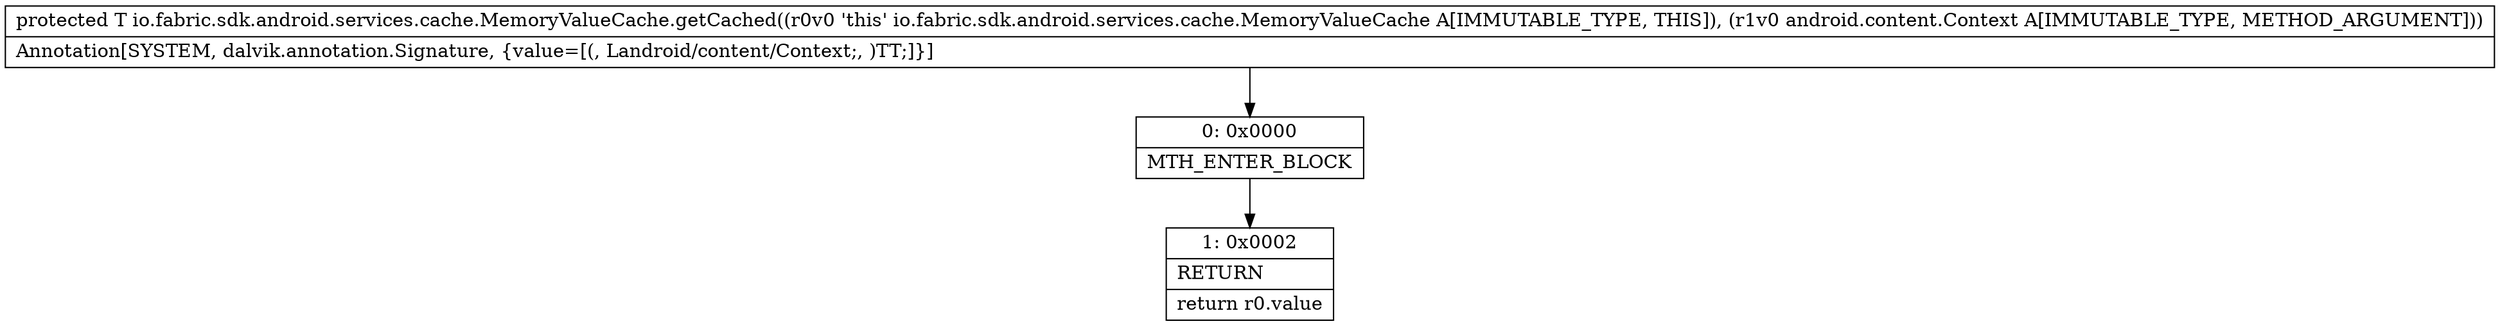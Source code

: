 digraph "CFG forio.fabric.sdk.android.services.cache.MemoryValueCache.getCached(Landroid\/content\/Context;)Ljava\/lang\/Object;" {
Node_0 [shape=record,label="{0\:\ 0x0000|MTH_ENTER_BLOCK\l}"];
Node_1 [shape=record,label="{1\:\ 0x0002|RETURN\l|return r0.value\l}"];
MethodNode[shape=record,label="{protected T io.fabric.sdk.android.services.cache.MemoryValueCache.getCached((r0v0 'this' io.fabric.sdk.android.services.cache.MemoryValueCache A[IMMUTABLE_TYPE, THIS]), (r1v0 android.content.Context A[IMMUTABLE_TYPE, METHOD_ARGUMENT]))  | Annotation[SYSTEM, dalvik.annotation.Signature, \{value=[(, Landroid\/content\/Context;, )TT;]\}]\l}"];
MethodNode -> Node_0;
Node_0 -> Node_1;
}

